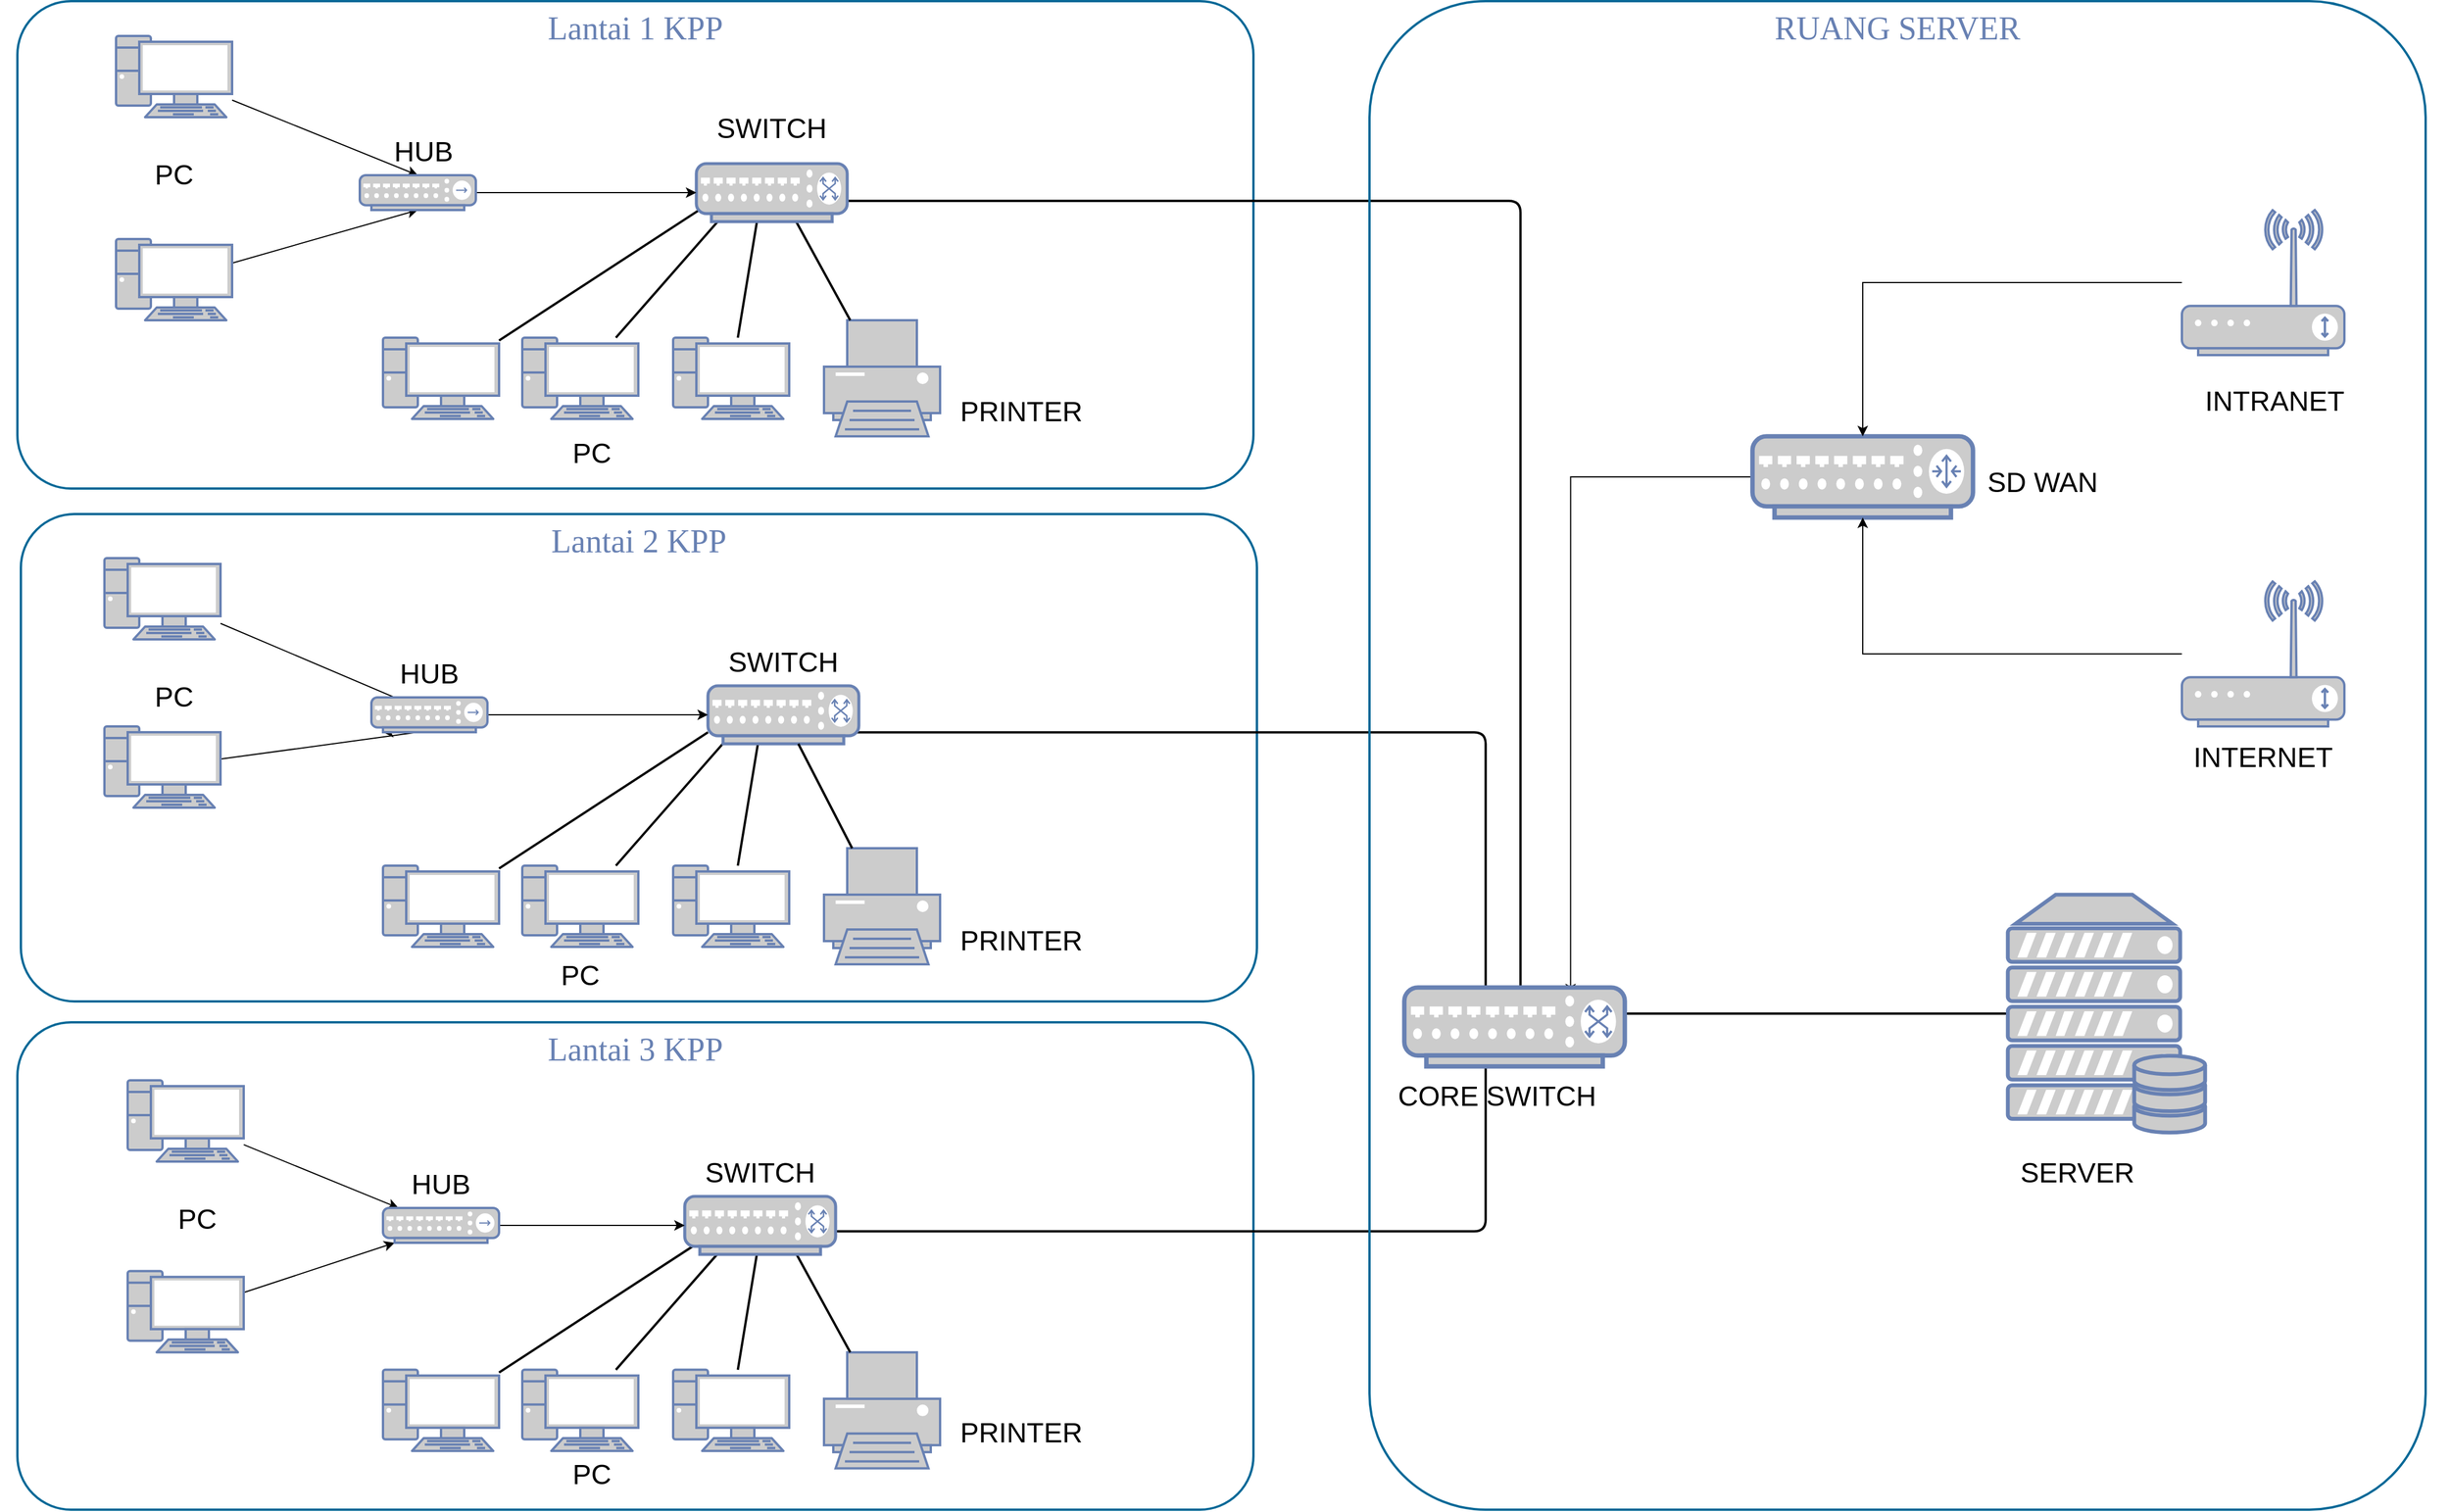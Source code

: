 <mxfile version="20.2.7" type="github">
  <diagram name="Page-1" id="bfe91b75-5d2c-26a0-9c1d-138518896778">
    <mxGraphModel dx="2449" dy="1167" grid="1" gridSize="10" guides="1" tooltips="1" connect="1" arrows="1" fold="1" page="1" pageScale="1" pageWidth="1100" pageHeight="850" background="none" math="0" shadow="0">
      <root>
        <mxCell id="0" />
        <mxCell id="1" parent="0" />
        <mxCell id="7c3789c024ecab99-81" value="Lantai 3 KPP" style="rounded=1;whiteSpace=wrap;html=1;shadow=0;comic=0;strokeColor=#036897;strokeWidth=2;fillColor=none;fontFamily=Verdana;fontSize=28;fontColor=#6881B3;align=center;arcSize=11;verticalAlign=top;" parent="1" vertex="1">
          <mxGeometry x="75" y="900" width="1065" height="420" as="geometry" />
        </mxCell>
        <mxCell id="7c3789c024ecab99-79" value="Lantai 2 KPP" style="rounded=1;whiteSpace=wrap;html=1;shadow=0;comic=0;strokeColor=#036897;strokeWidth=2;fillColor=none;fontFamily=Verdana;fontSize=28;fontColor=#6881B3;align=center;arcSize=11;verticalAlign=top;" parent="1" vertex="1">
          <mxGeometry x="78" y="462" width="1065" height="420" as="geometry" />
        </mxCell>
        <mxCell id="7c3789c024ecab99-78" value="Lantai 1 KPP" style="rounded=1;whiteSpace=wrap;html=1;shadow=0;comic=0;strokeColor=#036897;strokeWidth=2;fillColor=none;fontFamily=Verdana;fontSize=28;fontColor=#6881B3;align=center;arcSize=11;verticalAlign=top;" parent="1" vertex="1">
          <mxGeometry x="75" y="20" width="1065" height="420" as="geometry" />
        </mxCell>
        <mxCell id="7c3789c024ecab99-18" style="edgeStyle=orthogonalEdgeStyle;html=1;labelBackgroundColor=none;endArrow=none;endFill=0;strokeWidth=2;fontFamily=Verdana;fontSize=15;fontColor=#036897;" parent="1" edge="1">
          <mxGeometry relative="1" as="geometry">
            <mxPoint x="1370.111" y="868.5" as="targetPoint" />
            <Array as="points">
              <mxPoint x="1370" y="192" />
            </Array>
            <mxPoint x="770" y="192.111" as="sourcePoint" />
          </mxGeometry>
        </mxCell>
        <mxCell id="7c3789c024ecab99-52" style="edgeStyle=none;html=1;labelBackgroundColor=none;endArrow=none;endFill=0;strokeWidth=2;fontFamily=Verdana;fontSize=15;fontColor=#036897;" parent="1" target="eHwCj9Hu1qXZwQ10Q-U8-7" edge="1">
          <mxGeometry relative="1" as="geometry">
            <mxPoint x="1490" y="899.308" as="targetPoint" />
            <mxPoint x="1440" y="892.5" as="sourcePoint" />
          </mxGeometry>
        </mxCell>
        <mxCell id="eHwCj9Hu1qXZwQ10Q-U8-36" style="edgeStyle=none;rounded=0;orthogonalLoop=1;jettySize=auto;html=1;entryX=0.5;entryY=0;entryDx=0;entryDy=0;entryPerimeter=0;" edge="1" parent="1" source="7c3789c024ecab99-1" target="eHwCj9Hu1qXZwQ10Q-U8-33">
          <mxGeometry relative="1" as="geometry" />
        </mxCell>
        <mxCell id="7c3789c024ecab99-1" value="" style="fontColor=#0066CC;verticalAlign=top;verticalLabelPosition=bottom;labelPosition=center;align=center;html=1;fillColor=#CCCCCC;strokeColor=#6881B3;gradientColor=none;gradientDirection=north;strokeWidth=2;shape=mxgraph.networks.pc;rounded=0;shadow=0;comic=0;" parent="1" vertex="1">
          <mxGeometry x="160.0" y="50" width="100" height="70" as="geometry" />
        </mxCell>
        <mxCell id="eHwCj9Hu1qXZwQ10Q-U8-35" style="edgeStyle=none;rounded=0;orthogonalLoop=1;jettySize=auto;html=1;entryX=0.5;entryY=1;entryDx=0;entryDy=0;entryPerimeter=0;" edge="1" parent="1" source="7c3789c024ecab99-2" target="eHwCj9Hu1qXZwQ10Q-U8-33">
          <mxGeometry relative="1" as="geometry" />
        </mxCell>
        <mxCell id="7c3789c024ecab99-2" value="" style="fontColor=#0066CC;verticalAlign=top;verticalLabelPosition=bottom;labelPosition=center;align=center;html=1;fillColor=#CCCCCC;strokeColor=#6881B3;gradientColor=none;gradientDirection=north;strokeWidth=2;shape=mxgraph.networks.pc;rounded=0;shadow=0;comic=0;" parent="1" vertex="1">
          <mxGeometry x="160.0" y="225" width="100" height="70" as="geometry" />
        </mxCell>
        <mxCell id="7c3789c024ecab99-3" value="" style="fontColor=#0066CC;verticalAlign=top;verticalLabelPosition=bottom;labelPosition=center;align=center;html=1;fillColor=#CCCCCC;strokeColor=#6881B3;gradientColor=none;gradientDirection=north;strokeWidth=2;shape=mxgraph.networks.pc;rounded=0;shadow=0;comic=0;" parent="1" vertex="1">
          <mxGeometry x="390.0" y="310" width="100" height="70" as="geometry" />
        </mxCell>
        <mxCell id="7c3789c024ecab99-4" value="" style="fontColor=#0066CC;verticalAlign=top;verticalLabelPosition=bottom;labelPosition=center;align=center;html=1;fillColor=#CCCCCC;strokeColor=#6881B3;gradientColor=none;gradientDirection=north;strokeWidth=2;shape=mxgraph.networks.pc;rounded=0;shadow=0;comic=0;" parent="1" vertex="1">
          <mxGeometry x="510.0" y="310" width="100" height="70" as="geometry" />
        </mxCell>
        <mxCell id="7c3789c024ecab99-5" value="" style="fontColor=#0066CC;verticalAlign=top;verticalLabelPosition=bottom;labelPosition=center;align=center;html=1;fillColor=#CCCCCC;strokeColor=#6881B3;gradientColor=none;gradientDirection=north;strokeWidth=2;shape=mxgraph.networks.pc;rounded=0;shadow=0;comic=0;" parent="1" vertex="1">
          <mxGeometry x="640.0" y="310" width="100" height="70" as="geometry" />
        </mxCell>
        <mxCell id="7c3789c024ecab99-6" value="" style="fontColor=#0066CC;verticalAlign=top;verticalLabelPosition=bottom;labelPosition=center;align=center;html=1;fillColor=#CCCCCC;strokeColor=#6881B3;gradientColor=none;gradientDirection=north;strokeWidth=2;shape=mxgraph.networks.printer;rounded=0;shadow=0;comic=0;" parent="1" vertex="1">
          <mxGeometry x="770.0" y="295" width="100" height="100" as="geometry" />
        </mxCell>
        <mxCell id="7c3789c024ecab99-14" style="edgeStyle=none;html=1;labelBackgroundColor=none;endArrow=none;endFill=0;strokeWidth=2;fontFamily=Verdana;fontSize=15;fontColor=#036897;" parent="1" source="7c3789c024ecab99-3" edge="1">
          <mxGeometry relative="1" as="geometry">
            <mxPoint x="670" y="195.089" as="targetPoint" />
          </mxGeometry>
        </mxCell>
        <mxCell id="7c3789c024ecab99-15" style="edgeStyle=none;html=1;labelBackgroundColor=none;endArrow=none;endFill=0;strokeWidth=2;fontFamily=Verdana;fontSize=15;fontColor=#036897;" parent="1" source="7c3789c024ecab99-4" edge="1">
          <mxGeometry relative="1" as="geometry">
            <mxPoint x="682.74" y="205" as="targetPoint" />
          </mxGeometry>
        </mxCell>
        <mxCell id="7c3789c024ecab99-16" style="edgeStyle=none;html=1;labelBackgroundColor=none;endArrow=none;endFill=0;strokeWidth=2;fontFamily=Verdana;fontSize=15;fontColor=#036897;" parent="1" source="7c3789c024ecab99-5" edge="1">
          <mxGeometry relative="1" as="geometry">
            <mxPoint x="713.014" y="205" as="targetPoint" />
          </mxGeometry>
        </mxCell>
        <mxCell id="7c3789c024ecab99-17" style="edgeStyle=none;html=1;labelBackgroundColor=none;endArrow=none;endFill=0;strokeWidth=2;fontFamily=Verdana;fontSize=15;fontColor=#036897;" parent="1" source="7c3789c024ecab99-6" edge="1">
          <mxGeometry relative="1" as="geometry">
            <mxPoint x="743.288" y="205" as="targetPoint" />
          </mxGeometry>
        </mxCell>
        <mxCell id="eHwCj9Hu1qXZwQ10Q-U8-31" style="edgeStyle=none;rounded=0;orthogonalLoop=1;jettySize=auto;html=1;entryX=0.1;entryY=1;entryDx=0;entryDy=0;entryPerimeter=0;" edge="1" parent="1" source="7c3789c024ecab99-20" target="eHwCj9Hu1qXZwQ10Q-U8-29">
          <mxGeometry relative="1" as="geometry">
            <Array as="points">
              <mxPoint x="420" y="650" />
            </Array>
          </mxGeometry>
        </mxCell>
        <mxCell id="7c3789c024ecab99-20" value="" style="fontColor=#0066CC;verticalAlign=top;verticalLabelPosition=bottom;labelPosition=center;align=center;html=1;fillColor=#CCCCCC;strokeColor=#6881B3;gradientColor=none;gradientDirection=north;strokeWidth=2;shape=mxgraph.networks.pc;rounded=0;shadow=0;comic=0;" parent="1" vertex="1">
          <mxGeometry x="150.0" y="645" width="100" height="70" as="geometry" />
        </mxCell>
        <mxCell id="eHwCj9Hu1qXZwQ10Q-U8-32" style="edgeStyle=none;rounded=0;orthogonalLoop=1;jettySize=auto;html=1;" edge="1" parent="1" source="7c3789c024ecab99-21">
          <mxGeometry relative="1" as="geometry">
            <mxPoint x="380" y="630" as="targetPoint" />
            <Array as="points">
              <mxPoint x="400" y="620" />
            </Array>
          </mxGeometry>
        </mxCell>
        <mxCell id="7c3789c024ecab99-21" value="" style="fontColor=#0066CC;verticalAlign=top;verticalLabelPosition=bottom;labelPosition=center;align=center;html=1;fillColor=#CCCCCC;strokeColor=#6881B3;gradientColor=none;gradientDirection=north;strokeWidth=2;shape=mxgraph.networks.pc;rounded=0;shadow=0;comic=0;" parent="1" vertex="1">
          <mxGeometry x="150.0" y="500" width="100" height="70" as="geometry" />
        </mxCell>
        <mxCell id="7c3789c024ecab99-23" value="" style="fontColor=#0066CC;verticalAlign=top;verticalLabelPosition=bottom;labelPosition=center;align=center;html=1;fillColor=#CCCCCC;strokeColor=#6881B3;gradientColor=none;gradientDirection=north;strokeWidth=2;shape=mxgraph.networks.pc;rounded=0;shadow=0;comic=0;" parent="1" vertex="1">
          <mxGeometry x="390.0" y="765" width="100" height="70" as="geometry" />
        </mxCell>
        <mxCell id="7c3789c024ecab99-25" value="" style="fontColor=#0066CC;verticalAlign=top;verticalLabelPosition=bottom;labelPosition=center;align=center;html=1;fillColor=#CCCCCC;strokeColor=#6881B3;gradientColor=none;gradientDirection=north;strokeWidth=2;shape=mxgraph.networks.pc;rounded=0;shadow=0;comic=0;" parent="1" vertex="1">
          <mxGeometry x="510.0" y="765" width="100" height="70" as="geometry" />
        </mxCell>
        <mxCell id="7c3789c024ecab99-27" value="" style="fontColor=#0066CC;verticalAlign=top;verticalLabelPosition=bottom;labelPosition=center;align=center;html=1;fillColor=#CCCCCC;strokeColor=#6881B3;gradientColor=none;gradientDirection=north;strokeWidth=2;shape=mxgraph.networks.pc;rounded=0;shadow=0;comic=0;" parent="1" vertex="1">
          <mxGeometry x="640.0" y="765" width="100" height="70" as="geometry" />
        </mxCell>
        <mxCell id="7c3789c024ecab99-29" value="" style="fontColor=#0066CC;verticalAlign=top;verticalLabelPosition=bottom;labelPosition=center;align=center;html=1;fillColor=#CCCCCC;strokeColor=#6881B3;gradientColor=none;gradientDirection=north;strokeWidth=2;shape=mxgraph.networks.printer;rounded=0;shadow=0;comic=0;" parent="1" vertex="1">
          <mxGeometry x="770.0" y="750" width="100" height="100" as="geometry" />
        </mxCell>
        <mxCell id="7c3789c024ecab99-50" style="edgeStyle=orthogonalEdgeStyle;html=1;labelBackgroundColor=none;endArrow=none;endFill=0;strokeWidth=2;fontFamily=Verdana;fontSize=15;fontColor=#036897;" parent="1" edge="1">
          <mxGeometry relative="1" as="geometry">
            <mxPoint x="1340.111" y="868.5" as="targetPoint" />
            <mxPoint x="770" y="650.111" as="sourcePoint" />
            <Array as="points">
              <mxPoint x="1340" y="650" />
            </Array>
          </mxGeometry>
        </mxCell>
        <mxCell id="7c3789c024ecab99-22" style="edgeStyle=none;html=1;labelBackgroundColor=none;endArrow=none;endFill=0;strokeWidth=2;fontFamily=Verdana;fontSize=15;fontColor=#036897;" parent="1" source="7c3789c024ecab99-23" edge="1">
          <mxGeometry relative="1" as="geometry">
            <mxPoint x="670" y="650.089" as="targetPoint" />
          </mxGeometry>
        </mxCell>
        <mxCell id="7c3789c024ecab99-24" style="edgeStyle=none;html=1;labelBackgroundColor=none;endArrow=none;endFill=0;strokeWidth=2;fontFamily=Verdana;fontSize=15;fontColor=#036897;" parent="1" source="7c3789c024ecab99-25" edge="1">
          <mxGeometry relative="1" as="geometry">
            <mxPoint x="682.74" y="660" as="targetPoint" />
          </mxGeometry>
        </mxCell>
        <mxCell id="7c3789c024ecab99-26" style="edgeStyle=none;html=1;labelBackgroundColor=none;endArrow=none;endFill=0;strokeWidth=2;fontFamily=Verdana;fontSize=15;fontColor=#036897;" parent="1" source="7c3789c024ecab99-27" edge="1">
          <mxGeometry relative="1" as="geometry">
            <mxPoint x="713.014" y="660" as="targetPoint" />
          </mxGeometry>
        </mxCell>
        <mxCell id="7c3789c024ecab99-28" style="edgeStyle=none;html=1;labelBackgroundColor=none;endArrow=none;endFill=0;strokeWidth=2;fontFamily=Verdana;fontSize=15;fontColor=#036897;startArrow=none;" parent="1" source="eHwCj9Hu1qXZwQ10Q-U8-3" edge="1">
          <mxGeometry relative="1" as="geometry">
            <mxPoint x="743.288" y="660" as="targetPoint" />
          </mxGeometry>
        </mxCell>
        <mxCell id="eHwCj9Hu1qXZwQ10Q-U8-27" style="edgeStyle=none;rounded=0;orthogonalLoop=1;jettySize=auto;html=1;" edge="1" parent="1" source="7c3789c024ecab99-34" target="eHwCj9Hu1qXZwQ10Q-U8-22">
          <mxGeometry relative="1" as="geometry" />
        </mxCell>
        <mxCell id="7c3789c024ecab99-34" value="" style="fontColor=#0066CC;verticalAlign=top;verticalLabelPosition=bottom;labelPosition=center;align=center;html=1;fillColor=#CCCCCC;strokeColor=#6881B3;gradientColor=none;gradientDirection=north;strokeWidth=2;shape=mxgraph.networks.pc;rounded=0;shadow=0;comic=0;" parent="1" vertex="1">
          <mxGeometry x="170.0" y="950.002" width="100" height="70" as="geometry" />
        </mxCell>
        <mxCell id="eHwCj9Hu1qXZwQ10Q-U8-28" style="edgeStyle=none;rounded=0;orthogonalLoop=1;jettySize=auto;html=1;entryX=0.1;entryY=1;entryDx=0;entryDy=0;entryPerimeter=0;" edge="1" parent="1" source="7c3789c024ecab99-35" target="eHwCj9Hu1qXZwQ10Q-U8-22">
          <mxGeometry relative="1" as="geometry" />
        </mxCell>
        <mxCell id="7c3789c024ecab99-35" value="" style="fontColor=#0066CC;verticalAlign=top;verticalLabelPosition=bottom;labelPosition=center;align=center;html=1;fillColor=#CCCCCC;strokeColor=#6881B3;gradientColor=none;gradientDirection=north;strokeWidth=2;shape=mxgraph.networks.pc;rounded=0;shadow=0;comic=0;" parent="1" vertex="1">
          <mxGeometry x="170.0" y="1114.412" width="100" height="70" as="geometry" />
        </mxCell>
        <mxCell id="7c3789c024ecab99-37" value="" style="fontColor=#0066CC;verticalAlign=top;verticalLabelPosition=bottom;labelPosition=center;align=center;html=1;fillColor=#CCCCCC;strokeColor=#6881B3;gradientColor=none;gradientDirection=north;strokeWidth=2;shape=mxgraph.networks.pc;rounded=0;shadow=0;comic=0;" parent="1" vertex="1">
          <mxGeometry x="390.0" y="1199.412" width="100" height="70" as="geometry" />
        </mxCell>
        <mxCell id="7c3789c024ecab99-39" value="" style="fontColor=#0066CC;verticalAlign=top;verticalLabelPosition=bottom;labelPosition=center;align=center;html=1;fillColor=#CCCCCC;strokeColor=#6881B3;gradientColor=none;gradientDirection=north;strokeWidth=2;shape=mxgraph.networks.pc;rounded=0;shadow=0;comic=0;" parent="1" vertex="1">
          <mxGeometry x="510.0" y="1199.412" width="100" height="70" as="geometry" />
        </mxCell>
        <mxCell id="7c3789c024ecab99-41" value="" style="fontColor=#0066CC;verticalAlign=top;verticalLabelPosition=bottom;labelPosition=center;align=center;html=1;fillColor=#CCCCCC;strokeColor=#6881B3;gradientColor=none;gradientDirection=north;strokeWidth=2;shape=mxgraph.networks.pc;rounded=0;shadow=0;comic=0;" parent="1" vertex="1">
          <mxGeometry x="640.0" y="1199.412" width="100" height="70" as="geometry" />
        </mxCell>
        <mxCell id="7c3789c024ecab99-43" value="" style="fontColor=#0066CC;verticalAlign=top;verticalLabelPosition=bottom;labelPosition=center;align=center;html=1;fillColor=#CCCCCC;strokeColor=#6881B3;gradientColor=none;gradientDirection=north;strokeWidth=2;shape=mxgraph.networks.printer;rounded=0;shadow=0;comic=0;" parent="1" vertex="1">
          <mxGeometry x="770.0" y="1184.412" width="100" height="100" as="geometry" />
        </mxCell>
        <mxCell id="7c3789c024ecab99-51" style="edgeStyle=orthogonalEdgeStyle;html=1;labelBackgroundColor=none;endArrow=none;endFill=0;strokeWidth=2;fontFamily=Verdana;fontSize=15;fontColor=#036897;" parent="1" edge="1">
          <mxGeometry relative="1" as="geometry">
            <mxPoint x="1340.111" y="916.5" as="targetPoint" />
            <Array as="points">
              <mxPoint x="1340" y="1080" />
            </Array>
            <mxPoint x="770" y="1080.111" as="sourcePoint" />
          </mxGeometry>
        </mxCell>
        <mxCell id="7c3789c024ecab99-36" style="edgeStyle=none;html=1;labelBackgroundColor=none;endArrow=none;endFill=0;strokeWidth=2;fontFamily=Verdana;fontSize=15;fontColor=#036897;" parent="1" source="7c3789c024ecab99-37" edge="1">
          <mxGeometry relative="1" as="geometry">
            <mxPoint x="670" y="1084.501" as="targetPoint" />
          </mxGeometry>
        </mxCell>
        <mxCell id="7c3789c024ecab99-38" style="edgeStyle=none;html=1;labelBackgroundColor=none;endArrow=none;endFill=0;strokeWidth=2;fontFamily=Verdana;fontSize=15;fontColor=#036897;" parent="1" source="7c3789c024ecab99-39" edge="1">
          <mxGeometry relative="1" as="geometry">
            <mxPoint x="682.74" y="1094.412" as="targetPoint" />
          </mxGeometry>
        </mxCell>
        <mxCell id="7c3789c024ecab99-40" style="edgeStyle=none;html=1;labelBackgroundColor=none;endArrow=none;endFill=0;strokeWidth=2;fontFamily=Verdana;fontSize=15;fontColor=#036897;" parent="1" source="7c3789c024ecab99-41" edge="1">
          <mxGeometry relative="1" as="geometry">
            <mxPoint x="713.014" y="1094.412" as="targetPoint" />
          </mxGeometry>
        </mxCell>
        <mxCell id="7c3789c024ecab99-42" style="edgeStyle=none;html=1;labelBackgroundColor=none;endArrow=none;endFill=0;strokeWidth=2;fontFamily=Verdana;fontSize=15;fontColor=#036897;" parent="1" source="7c3789c024ecab99-43" edge="1">
          <mxGeometry relative="1" as="geometry">
            <mxPoint x="743.288" y="1094.412" as="targetPoint" />
          </mxGeometry>
        </mxCell>
        <mxCell id="eHwCj9Hu1qXZwQ10Q-U8-3" value="" style="fontColor=#0066CC;verticalAlign=top;verticalLabelPosition=bottom;labelPosition=center;align=center;html=1;outlineConnect=0;fillColor=#CCCCCC;strokeColor=#6881B3;gradientColor=none;gradientDirection=north;strokeWidth=2;shape=mxgraph.networks.switch;" vertex="1" parent="1">
          <mxGeometry x="670" y="610" width="130" height="50" as="geometry" />
        </mxCell>
        <mxCell id="eHwCj9Hu1qXZwQ10Q-U8-5" value="" style="edgeStyle=none;html=1;labelBackgroundColor=none;endArrow=none;endFill=0;strokeWidth=2;fontFamily=Verdana;fontSize=15;fontColor=#036897;" edge="1" parent="1" source="7c3789c024ecab99-29" target="eHwCj9Hu1qXZwQ10Q-U8-3">
          <mxGeometry relative="1" as="geometry">
            <mxPoint x="792.603" y="750" as="sourcePoint" />
            <mxPoint x="743.288" y="660" as="targetPoint" />
          </mxGeometry>
        </mxCell>
        <mxCell id="eHwCj9Hu1qXZwQ10Q-U8-7" value="" style="fontColor=#0066CC;verticalAlign=top;verticalLabelPosition=bottom;labelPosition=center;align=center;html=1;outlineConnect=0;fillColor=#CCCCCC;strokeColor=#6881B3;gradientColor=none;gradientDirection=north;strokeWidth=2;shape=mxgraph.networks.server_storage;" vertex="1" parent="1">
          <mxGeometry x="1790" y="790" width="170" height="205" as="geometry" />
        </mxCell>
        <mxCell id="eHwCj9Hu1qXZwQ10Q-U8-14" style="edgeStyle=orthogonalEdgeStyle;rounded=0;orthogonalLoop=1;jettySize=auto;html=1;entryX=0.754;entryY=0.087;entryDx=0;entryDy=0;entryPerimeter=0;" edge="1" parent="1" source="eHwCj9Hu1qXZwQ10Q-U8-8" target="eHwCj9Hu1qXZwQ10Q-U8-10">
          <mxGeometry relative="1" as="geometry" />
        </mxCell>
        <mxCell id="eHwCj9Hu1qXZwQ10Q-U8-8" value="" style="fontColor=#0066CC;verticalAlign=top;verticalLabelPosition=bottom;labelPosition=center;align=center;html=1;fillColor=#CCCCCC;strokeColor=#6881B3;gradientColor=none;gradientDirection=north;strokeWidth=2;shape=mxgraph.networks.router;rounded=0;shadow=0;comic=0;" vertex="1" parent="1">
          <mxGeometry x="1570" y="395" width="190" height="70" as="geometry" />
        </mxCell>
        <mxCell id="eHwCj9Hu1qXZwQ10Q-U8-10" value="" style="fontColor=#0066CC;verticalAlign=top;verticalLabelPosition=bottom;labelPosition=center;align=center;html=1;outlineConnect=0;fillColor=#CCCCCC;strokeColor=#6881B3;gradientColor=none;gradientDirection=north;strokeWidth=2;shape=mxgraph.networks.switch;" vertex="1" parent="1">
          <mxGeometry x="1270" y="870" width="190" height="68" as="geometry" />
        </mxCell>
        <mxCell id="eHwCj9Hu1qXZwQ10Q-U8-12" value="" style="fontColor=#0066CC;verticalAlign=top;verticalLabelPosition=bottom;labelPosition=center;align=center;html=1;outlineConnect=0;fillColor=#CCCCCC;strokeColor=#6881B3;gradientColor=none;gradientDirection=north;strokeWidth=2;shape=mxgraph.networks.switch;" vertex="1" parent="1">
          <mxGeometry x="660" y="160" width="130" height="50" as="geometry" />
        </mxCell>
        <mxCell id="eHwCj9Hu1qXZwQ10Q-U8-13" value="" style="fontColor=#0066CC;verticalAlign=top;verticalLabelPosition=bottom;labelPosition=center;align=center;html=1;outlineConnect=0;fillColor=#CCCCCC;strokeColor=#6881B3;gradientColor=none;gradientDirection=north;strokeWidth=2;shape=mxgraph.networks.switch;" vertex="1" parent="1">
          <mxGeometry x="650" y="1050" width="130" height="50" as="geometry" />
        </mxCell>
        <mxCell id="eHwCj9Hu1qXZwQ10Q-U8-19" style="edgeStyle=orthogonalEdgeStyle;rounded=0;orthogonalLoop=1;jettySize=auto;html=1;entryX=0.5;entryY=0;entryDx=0;entryDy=0;entryPerimeter=0;" edge="1" parent="1" source="eHwCj9Hu1qXZwQ10Q-U8-17" target="eHwCj9Hu1qXZwQ10Q-U8-8">
          <mxGeometry relative="1" as="geometry" />
        </mxCell>
        <mxCell id="eHwCj9Hu1qXZwQ10Q-U8-17" value="" style="fontColor=#0066CC;verticalAlign=top;verticalLabelPosition=bottom;labelPosition=center;align=center;html=1;outlineConnect=0;fillColor=#CCCCCC;strokeColor=#6881B3;gradientColor=none;gradientDirection=north;strokeWidth=2;shape=mxgraph.networks.wireless_modem;" vertex="1" parent="1">
          <mxGeometry x="1940" y="200" width="140" height="125" as="geometry" />
        </mxCell>
        <mxCell id="eHwCj9Hu1qXZwQ10Q-U8-21" style="edgeStyle=orthogonalEdgeStyle;rounded=0;orthogonalLoop=1;jettySize=auto;html=1;entryX=0.5;entryY=1;entryDx=0;entryDy=0;entryPerimeter=0;" edge="1" parent="1" source="eHwCj9Hu1qXZwQ10Q-U8-18" target="eHwCj9Hu1qXZwQ10Q-U8-8">
          <mxGeometry relative="1" as="geometry" />
        </mxCell>
        <mxCell id="eHwCj9Hu1qXZwQ10Q-U8-18" value="" style="fontColor=#0066CC;verticalAlign=top;verticalLabelPosition=bottom;labelPosition=center;align=center;html=1;outlineConnect=0;fillColor=#CCCCCC;strokeColor=#6881B3;gradientColor=none;gradientDirection=north;strokeWidth=2;shape=mxgraph.networks.wireless_modem;" vertex="1" parent="1">
          <mxGeometry x="1940" y="520" width="140" height="125" as="geometry" />
        </mxCell>
        <mxCell id="eHwCj9Hu1qXZwQ10Q-U8-26" style="rounded=0;orthogonalLoop=1;jettySize=auto;html=1;exitX=1;exitY=0.5;exitDx=0;exitDy=0;exitPerimeter=0;" edge="1" parent="1" source="eHwCj9Hu1qXZwQ10Q-U8-22" target="eHwCj9Hu1qXZwQ10Q-U8-13">
          <mxGeometry relative="1" as="geometry" />
        </mxCell>
        <mxCell id="eHwCj9Hu1qXZwQ10Q-U8-22" value="" style="fontColor=#0066CC;verticalAlign=top;verticalLabelPosition=bottom;labelPosition=center;align=center;html=1;outlineConnect=0;fillColor=#CCCCCC;strokeColor=#6881B3;gradientColor=none;gradientDirection=north;strokeWidth=2;shape=mxgraph.networks.hub;" vertex="1" parent="1">
          <mxGeometry x="390" y="1060" width="100" height="30" as="geometry" />
        </mxCell>
        <mxCell id="eHwCj9Hu1qXZwQ10Q-U8-30" style="edgeStyle=none;rounded=0;orthogonalLoop=1;jettySize=auto;html=1;" edge="1" parent="1" source="eHwCj9Hu1qXZwQ10Q-U8-29" target="eHwCj9Hu1qXZwQ10Q-U8-3">
          <mxGeometry relative="1" as="geometry" />
        </mxCell>
        <mxCell id="eHwCj9Hu1qXZwQ10Q-U8-29" value="" style="fontColor=#0066CC;verticalAlign=top;verticalLabelPosition=bottom;labelPosition=center;align=center;html=1;outlineConnect=0;fillColor=#CCCCCC;strokeColor=#6881B3;gradientColor=none;gradientDirection=north;strokeWidth=2;shape=mxgraph.networks.hub;" vertex="1" parent="1">
          <mxGeometry x="380" y="620" width="100" height="30" as="geometry" />
        </mxCell>
        <mxCell id="eHwCj9Hu1qXZwQ10Q-U8-34" style="edgeStyle=none;rounded=0;orthogonalLoop=1;jettySize=auto;html=1;" edge="1" parent="1" source="eHwCj9Hu1qXZwQ10Q-U8-33" target="eHwCj9Hu1qXZwQ10Q-U8-12">
          <mxGeometry relative="1" as="geometry" />
        </mxCell>
        <mxCell id="eHwCj9Hu1qXZwQ10Q-U8-33" value="" style="fontColor=#0066CC;verticalAlign=top;verticalLabelPosition=bottom;labelPosition=center;align=center;html=1;outlineConnect=0;fillColor=#CCCCCC;strokeColor=#6881B3;gradientColor=none;gradientDirection=north;strokeWidth=2;shape=mxgraph.networks.hub;" vertex="1" parent="1">
          <mxGeometry x="370" y="170" width="100" height="30" as="geometry" />
        </mxCell>
        <UserObject label="&lt;font style=&quot;font-size: 24px;&quot;&gt;CORE SWITCH&lt;/font&gt;" placeholders="1" name="Variable" id="eHwCj9Hu1qXZwQ10Q-U8-37">
          <mxCell style="text;html=1;strokeColor=none;fillColor=none;align=center;verticalAlign=middle;whiteSpace=wrap;overflow=hidden;" vertex="1" parent="1">
            <mxGeometry x="1200" y="929.41" width="300" height="70" as="geometry" />
          </mxCell>
        </UserObject>
        <UserObject label="&lt;font style=&quot;font-size: 24px;&quot;&gt;PRINTER&lt;/font&gt;" placeholders="1" name="Variable" id="eHwCj9Hu1qXZwQ10Q-U8-38">
          <mxCell style="text;html=1;strokeColor=none;fillColor=none;align=center;verticalAlign=middle;whiteSpace=wrap;overflow=hidden;" vertex="1" parent="1">
            <mxGeometry x="790" y="343.82" width="300" height="60.59" as="geometry" />
          </mxCell>
        </UserObject>
        <UserObject label="&lt;font style=&quot;font-size: 24px;&quot;&gt;SD WAN&lt;/font&gt;" placeholders="1" name="Variable" id="eHwCj9Hu1qXZwQ10Q-U8-39">
          <mxCell style="text;html=1;strokeColor=none;fillColor=none;align=center;verticalAlign=middle;whiteSpace=wrap;overflow=hidden;" vertex="1" parent="1">
            <mxGeometry x="1670" y="404.41" width="300" height="60.59" as="geometry" />
          </mxCell>
        </UserObject>
        <UserObject label="&lt;font style=&quot;font-size: 24px;&quot;&gt;INTRANET&lt;/font&gt;" placeholders="1" name="Variable" id="eHwCj9Hu1qXZwQ10Q-U8-40">
          <mxCell style="text;html=1;strokeColor=none;fillColor=none;align=center;verticalAlign=middle;whiteSpace=wrap;overflow=hidden;" vertex="1" parent="1">
            <mxGeometry x="1870" y="334.41" width="300" height="60.59" as="geometry" />
          </mxCell>
        </UserObject>
        <UserObject label="&lt;font style=&quot;font-size: 24px;&quot;&gt;INTERNET&lt;/font&gt;" placeholders="1" name="Variable" id="eHwCj9Hu1qXZwQ10Q-U8-41">
          <mxCell style="text;html=1;strokeColor=none;fillColor=none;align=center;verticalAlign=middle;whiteSpace=wrap;overflow=hidden;" vertex="1" parent="1">
            <mxGeometry x="1860" y="641.7" width="300" height="60.59" as="geometry" />
          </mxCell>
        </UserObject>
        <UserObject label="&lt;font style=&quot;font-size: 24px;&quot;&gt;SERVER&lt;/font&gt;" placeholders="1" name="Variable" id="eHwCj9Hu1qXZwQ10Q-U8-42">
          <mxCell style="text;html=1;strokeColor=none;fillColor=none;align=center;verticalAlign=middle;whiteSpace=wrap;overflow=hidden;" vertex="1" parent="1">
            <mxGeometry x="1700" y="999.41" width="300" height="60.59" as="geometry" />
          </mxCell>
        </UserObject>
        <UserObject label="&lt;font style=&quot;font-size: 24px;&quot;&gt;PC&lt;/font&gt;" placeholders="1" name="Variable" id="eHwCj9Hu1qXZwQ10Q-U8-43">
          <mxCell style="text;html=1;strokeColor=none;fillColor=none;align=center;verticalAlign=middle;whiteSpace=wrap;overflow=hidden;" vertex="1" parent="1">
            <mxGeometry x="420" y="380.0" width="300" height="60.59" as="geometry" />
          </mxCell>
        </UserObject>
        <UserObject label="&lt;font style=&quot;font-size: 24px;&quot;&gt;HUB&lt;/font&gt;" placeholders="1" name="Variable" id="eHwCj9Hu1qXZwQ10Q-U8-44">
          <mxCell style="text;html=1;strokeColor=none;fillColor=none;align=center;verticalAlign=middle;whiteSpace=wrap;overflow=hidden;" vertex="1" parent="1">
            <mxGeometry x="275" y="120.0" width="300" height="60.59" as="geometry" />
          </mxCell>
        </UserObject>
        <UserObject label="&lt;font style=&quot;font-size: 24px;&quot;&gt;SWITCH&lt;/font&gt;" placeholders="1" name="Variable" id="eHwCj9Hu1qXZwQ10Q-U8-45">
          <mxCell style="text;html=1;strokeColor=none;fillColor=none;align=center;verticalAlign=middle;whiteSpace=wrap;overflow=hidden;" vertex="1" parent="1">
            <mxGeometry x="585" y="559.41" width="300" height="60.59" as="geometry" />
          </mxCell>
        </UserObject>
        <UserObject label="&lt;font style=&quot;font-size: 24px;&quot;&gt;SWITCH&lt;/font&gt;" placeholders="1" name="Variable" id="eHwCj9Hu1qXZwQ10Q-U8-46">
          <mxCell style="text;html=1;strokeColor=none;fillColor=none;align=center;verticalAlign=middle;whiteSpace=wrap;overflow=hidden;" vertex="1" parent="1">
            <mxGeometry x="565" y="999.41" width="300" height="60.59" as="geometry" />
          </mxCell>
        </UserObject>
        <UserObject label="&lt;font style=&quot;font-size: 24px;&quot;&gt;SWITCH&lt;/font&gt;" placeholders="1" name="Variable" id="eHwCj9Hu1qXZwQ10Q-U8-47">
          <mxCell style="text;html=1;strokeColor=none;fillColor=none;align=center;verticalAlign=middle;whiteSpace=wrap;overflow=hidden;" vertex="1" parent="1">
            <mxGeometry x="575" y="99.41" width="300" height="60.59" as="geometry" />
          </mxCell>
        </UserObject>
        <UserObject label="&lt;font style=&quot;font-size: 24px;&quot;&gt;HUB&lt;/font&gt;" placeholders="1" name="Variable" id="eHwCj9Hu1qXZwQ10Q-U8-49">
          <mxCell style="text;html=1;strokeColor=none;fillColor=none;align=center;verticalAlign=middle;whiteSpace=wrap;overflow=hidden;" vertex="1" parent="1">
            <mxGeometry x="280" y="570.0" width="300" height="60.59" as="geometry" />
          </mxCell>
        </UserObject>
        <UserObject label="&lt;font style=&quot;font-size: 24px;&quot;&gt;HUB&lt;/font&gt;" placeholders="1" name="Variable" id="eHwCj9Hu1qXZwQ10Q-U8-50">
          <mxCell style="text;html=1;strokeColor=none;fillColor=none;align=center;verticalAlign=middle;whiteSpace=wrap;overflow=hidden;" vertex="1" parent="1">
            <mxGeometry x="290" y="1010.0" width="300" height="60.59" as="geometry" />
          </mxCell>
        </UserObject>
        <UserObject label="&lt;font style=&quot;font-size: 24px;&quot;&gt;PC&lt;/font&gt;" placeholders="1" name="Variable" id="eHwCj9Hu1qXZwQ10Q-U8-51">
          <mxCell style="text;html=1;strokeColor=none;fillColor=none;align=center;verticalAlign=middle;whiteSpace=wrap;overflow=hidden;" vertex="1" parent="1">
            <mxGeometry x="60" y="139.41" width="300" height="60.59" as="geometry" />
          </mxCell>
        </UserObject>
        <UserObject label="&lt;font style=&quot;font-size: 24px;&quot;&gt;PC&lt;/font&gt;" placeholders="1" name="Variable" id="eHwCj9Hu1qXZwQ10Q-U8-52">
          <mxCell style="text;html=1;strokeColor=none;fillColor=none;align=center;verticalAlign=middle;whiteSpace=wrap;overflow=hidden;" vertex="1" parent="1">
            <mxGeometry x="60" y="589.41" width="300" height="60.59" as="geometry" />
          </mxCell>
        </UserObject>
        <UserObject label="&lt;font style=&quot;font-size: 24px;&quot;&gt;PC&lt;/font&gt;" placeholders="1" name="Variable" id="eHwCj9Hu1qXZwQ10Q-U8-54">
          <mxCell style="text;html=1;strokeColor=none;fillColor=none;align=center;verticalAlign=middle;whiteSpace=wrap;overflow=hidden;" vertex="1" parent="1">
            <mxGeometry x="80" y="1039.41" width="300" height="60.59" as="geometry" />
          </mxCell>
        </UserObject>
        <UserObject label="&lt;font style=&quot;font-size: 24px;&quot;&gt;PC&lt;/font&gt;" placeholders="1" name="Variable" id="eHwCj9Hu1qXZwQ10Q-U8-55">
          <mxCell style="text;html=1;strokeColor=none;fillColor=none;align=center;verticalAlign=middle;whiteSpace=wrap;overflow=hidden;" vertex="1" parent="1">
            <mxGeometry x="420" y="1259.41" width="300" height="60.59" as="geometry" />
          </mxCell>
        </UserObject>
        <UserObject label="&lt;font style=&quot;font-size: 24px;&quot;&gt;PC&lt;/font&gt;" placeholders="1" name="Variable" id="eHwCj9Hu1qXZwQ10Q-U8-57">
          <mxCell style="text;html=1;strokeColor=none;fillColor=none;align=center;verticalAlign=middle;whiteSpace=wrap;overflow=hidden;" vertex="1" parent="1">
            <mxGeometry x="410" y="830.0" width="300" height="60.59" as="geometry" />
          </mxCell>
        </UserObject>
        <UserObject label="&lt;font style=&quot;font-size: 24px;&quot;&gt;PRINTER&lt;/font&gt;" placeholders="1" name="Variable" id="eHwCj9Hu1qXZwQ10Q-U8-58">
          <mxCell style="text;html=1;strokeColor=none;fillColor=none;align=center;verticalAlign=middle;whiteSpace=wrap;overflow=hidden;" vertex="1" parent="1">
            <mxGeometry x="790" y="800" width="300" height="60.59" as="geometry" />
          </mxCell>
        </UserObject>
        <UserObject label="&lt;font style=&quot;font-size: 24px;&quot;&gt;PRINTER&lt;/font&gt;" placeholders="1" name="Variable" id="eHwCj9Hu1qXZwQ10Q-U8-59">
          <mxCell style="text;html=1;strokeColor=none;fillColor=none;align=center;verticalAlign=middle;whiteSpace=wrap;overflow=hidden;" vertex="1" parent="1">
            <mxGeometry x="790" y="1223.82" width="300" height="60.59" as="geometry" />
          </mxCell>
        </UserObject>
        <mxCell id="eHwCj9Hu1qXZwQ10Q-U8-60" style="edgeStyle=none;rounded=0;orthogonalLoop=1;jettySize=auto;html=1;exitX=0.5;exitY=0;exitDx=0;exitDy=0;fontSize=24;" edge="1" parent="1" source="eHwCj9Hu1qXZwQ10Q-U8-38" target="eHwCj9Hu1qXZwQ10Q-U8-38">
          <mxGeometry relative="1" as="geometry" />
        </mxCell>
        <mxCell id="eHwCj9Hu1qXZwQ10Q-U8-61" value="RUANG SERVER" style="rounded=1;whiteSpace=wrap;html=1;shadow=0;comic=0;strokeColor=#036897;strokeWidth=2;fillColor=none;fontFamily=Verdana;fontSize=28;fontColor=#6881B3;align=center;arcSize=11;verticalAlign=top;" vertex="1" parent="1">
          <mxGeometry x="1240" y="20" width="910" height="1300" as="geometry" />
        </mxCell>
      </root>
    </mxGraphModel>
  </diagram>
</mxfile>
